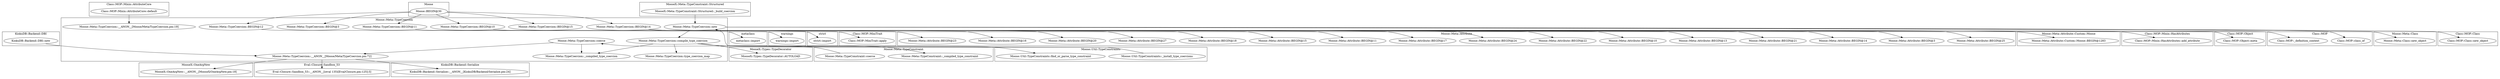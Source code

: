 digraph {
graph [overlap=false]
subgraph cluster_MooseX_OneArgNew {
	label="MooseX::OneArgNew";
	"MooseX::OneArgNew::__ANON__[MooseX/OneArgNew.pm:18]";
}
subgraph cluster_Eval_Closure_Sandbox_53 {
	label="Eval::Closure::Sandbox_53";
	"Eval::Closure::Sandbox_53::__ANON__[(eval 135)[Eval/Closure.pm:125]:3]";
}
subgraph cluster_KiokuDB_Backend_DBI {
	label="KiokuDB::Backend::DBI";
	"KiokuDB::Backend::DBI::new";
}
subgraph cluster_metaclass {
	label="metaclass";
	"metaclass::import";
}
subgraph cluster_Moose_Meta_Class {
	label="Moose::Meta::Class";
	"Moose::Meta::Class::new_object";
}
subgraph cluster_Class_MOP_MiniTrait {
	label="Class::MOP::MiniTrait";
	"Class::MOP::MiniTrait::apply";
}
subgraph cluster_KiokuDB_Backend_Serialize {
	label="KiokuDB::Backend::Serialize";
	"KiokuDB::Backend::Serialize::__ANON__[KiokuDB/Backend/Serialize.pm:24]";
}
subgraph cluster_warnings {
	label="warnings";
	"warnings::import";
}
subgraph cluster_MooseX_Types_TypeDecorator {
	label="MooseX::Types::TypeDecorator";
	"MooseX::Types::TypeDecorator::AUTOLOAD";
}
subgraph cluster_Class_MOP_Class {
	label="Class::MOP::Class";
	"Class::MOP::Class::new_object";
}
subgraph cluster_Class_MOP_Mixin_AttributeCore {
	label="Class::MOP::Mixin::AttributeCore";
	"Class::MOP::Mixin::AttributeCore::default";
}
subgraph cluster_Moose {
	label="Moose";
	"Moose::BEGIN@30";
}
subgraph cluster_Moose_Meta_Attribute {
	label="Moose::Meta::Attribute";
	"Moose::Meta::Attribute::BEGIN@25";
	"Moose::Meta::Attribute::BEGIN@3";
	"Moose::Meta::Attribute::BEGIN@14";
	"Moose::Meta::Attribute::BEGIN@21";
	"Moose::Meta::Attribute::BEGIN@13";
	"Moose::Meta::Attribute::BEGIN@10";
	"Moose::Meta::Attribute::BEGIN@22";
	"Moose::Meta::Attribute::BEGIN@24";
	"Moose::Meta::Attribute::BEGIN@17";
	"Moose::Meta::Attribute::BEGIN@11";
	"Moose::Meta::Attribute::BEGIN@15";
	"Moose::Meta::Attribute::BEGIN@18";
	"Moose::Meta::Attribute::BEGIN@27";
	"Moose::Meta::Attribute::BEGIN@20";
	"Moose::Meta::Attribute::BEGIN@16";
	"Moose::Meta::Attribute::BEGIN@23";
}
subgraph cluster_MooseX_Meta_TypeConstraint_Structured {
	label="MooseX::Meta::TypeConstraint::Structured";
	"MooseX::Meta::TypeConstraint::Structured::_build_coercion";
}
subgraph cluster_Moose_Meta_TypeCoercion {
	label="Moose::Meta::TypeCoercion";
	"Moose::Meta::TypeCoercion::__ANON__[Moose/Meta/TypeCoercion.pm:19]";
	"Moose::Meta::TypeCoercion::BEGIN@12";
	"Moose::Meta::TypeCoercion::__ANON__[Moose/Meta/TypeCoercion.pm:72]";
	"Moose::Meta::TypeCoercion::BEGIN@11";
	"Moose::Meta::TypeCoercion::BEGIN@15";
	"Moose::Meta::TypeCoercion::type_coercion_map";
	"Moose::Meta::TypeCoercion::compile_type_coercion";
	"Moose::Meta::TypeCoercion::BEGIN@10";
	"Moose::Meta::TypeCoercion::BEGIN@14";
	"Moose::Meta::TypeCoercion::new";
	"Moose::Meta::TypeCoercion::BEGIN@3";
	"Moose::Meta::TypeCoercion::coerce";
	"Moose::Meta::TypeCoercion::_compiled_type_coercion";
}
subgraph cluster_Moose_Meta_Attribute_Custom_Moose {
	label="Moose::Meta::Attribute::Custom::Moose";
	"Moose::Meta::Attribute::Custom::Moose::BEGIN@1283";
}
subgraph cluster_Class_MOP_Mixin_HasAttributes {
	label="Class::MOP::Mixin::HasAttributes";
	"Class::MOP::Mixin::HasAttributes::add_attribute";
}
subgraph cluster_Moose_Meta_TypeConstraint {
	label="Moose::Meta::TypeConstraint";
	"Moose::Meta::TypeConstraint::_compiled_type_constraint";
	"Moose::Meta::TypeConstraint::coerce";
}
subgraph cluster_Moose_Util_TypeConstraints {
	label="Moose::Util::TypeConstraints";
	"Moose::Util::TypeConstraints::_install_type_coercions";
	"Moose::Util::TypeConstraints::find_or_parse_type_constraint";
}
subgraph cluster_Class_MOP_Object {
	label="Class::MOP::Object";
	"Class::MOP::Object::meta";
}
subgraph cluster_strict {
	label="strict";
	"strict::import";
}
subgraph cluster_Class_MOP {
	label="Class::MOP";
	"Class::MOP::class_of";
	"Class::MOP::_definition_context";
}
"Moose::Meta::TypeCoercion::__ANON__[Moose/Meta/TypeCoercion.pm:72]" -> "KiokuDB::Backend::Serialize::__ANON__[KiokuDB/Backend/Serialize.pm:24]";
"Moose::Meta::TypeCoercion::BEGIN@14" -> "Moose::Meta::Attribute::BEGIN@3";
"Moose::BEGIN@30" -> "Moose::Meta::TypeCoercion::BEGIN@11";
"Moose::Meta::TypeCoercion::compile_type_coercion" -> "Moose::Meta::TypeCoercion::type_coercion_map";
"Moose::Meta::TypeConstraint::coerce" -> "Moose::Meta::TypeCoercion::coerce";
"Moose::Meta::TypeCoercion::new" -> "Class::MOP::Class::new_object";
"Moose::Meta::TypeCoercion::BEGIN@14" -> "Moose::Meta::Attribute::BEGIN@16";
"Moose::Meta::TypeCoercion::compile_type_coercion" -> "Moose::Meta::TypeConstraint::_compiled_type_constraint";
"Moose::Meta::TypeCoercion::BEGIN@14" -> "Class::MOP::_definition_context";
"Moose::Meta::TypeCoercion::__ANON__[Moose/Meta/TypeCoercion.pm:72]" -> "MooseX::OneArgNew::__ANON__[MooseX/OneArgNew.pm:18]";
"Moose::Meta::TypeCoercion::BEGIN@14" -> "Moose::Meta::Attribute::BEGIN@17";
"Moose::Meta::TypeCoercion::BEGIN@14" -> "Moose::Meta::Attribute::BEGIN@27";
"Moose::Meta::TypeCoercion::compile_type_coercion" -> "Moose::Meta::TypeCoercion::_compiled_type_coercion";
"Moose::Meta::TypeCoercion::coerce" -> "Moose::Meta::TypeCoercion::_compiled_type_coercion";
"Moose::BEGIN@30" -> "Moose::Meta::TypeCoercion::BEGIN@15";
"Moose::Meta::TypeCoercion::BEGIN@14" -> "Moose::Meta::Attribute::BEGIN@11";
"Moose::Meta::TypeCoercion::BEGIN@12" -> "metaclass::import";
"Moose::BEGIN@30" -> "Moose::Meta::TypeCoercion::BEGIN@10";
"MooseX::Meta::TypeConstraint::Structured::_build_coercion" -> "Moose::Meta::TypeCoercion::new";
"Moose::Util::TypeConstraints::_install_type_coercions" -> "Moose::Meta::TypeCoercion::new";
"Moose::Meta::TypeCoercion::BEGIN@10" -> "strict::import";
"KiokuDB::Backend::DBI::new" -> "Moose::Meta::TypeCoercion::__ANON__[Moose/Meta/TypeCoercion.pm:72]";
"Moose::Meta::TypeCoercion::coerce" -> "Moose::Meta::TypeCoercion::__ANON__[Moose/Meta/TypeCoercion.pm:72]";
"Moose::BEGIN@30" -> "Moose::Meta::TypeCoercion::BEGIN@14";
"Moose::Meta::TypeCoercion::BEGIN@14" -> "Moose::Meta::Attribute::BEGIN@14";
"Moose::BEGIN@30" -> "Moose::Meta::TypeCoercion::BEGIN@3";
"Moose::Meta::TypeCoercion::BEGIN@14" -> "Moose::Meta::Attribute::BEGIN@24";
"Moose::Meta::TypeCoercion::compile_type_coercion" -> "Moose::Util::TypeConstraints::find_or_parse_type_constraint";
"Moose::Meta::TypeCoercion::__ANON__[Moose/Meta/TypeCoercion.pm:72]" -> "Eval::Closure::Sandbox_53::__ANON__[(eval 135)[Eval/Closure.pm:125]:3]";
"Moose::Meta::TypeCoercion::BEGIN@11" -> "warnings::import";
"Moose::Meta::TypeCoercion::new" -> "Moose::Meta::Class::new_object";
"Moose::Meta::TypeCoercion::BEGIN@14" -> "Moose::Meta::Attribute::BEGIN@22";
"Moose::Meta::TypeCoercion::BEGIN@14" -> "Moose::Meta::Attribute::BEGIN@20";
"Moose::Meta::TypeCoercion::BEGIN@14" -> "Moose::Meta::Attribute::BEGIN@25";
"Moose::Meta::TypeCoercion::new" -> "Moose::Meta::TypeCoercion::compile_type_coercion";
"Moose::Meta::TypeCoercion::BEGIN@14" -> "Class::MOP::Mixin::HasAttributes::add_attribute";
"Moose::Meta::TypeCoercion::BEGIN@14" -> "Moose::Meta::Attribute::Custom::Moose::BEGIN@1283";
"Moose::BEGIN@30" -> "Moose::Meta::TypeCoercion::BEGIN@12";
"Moose::Meta::TypeCoercion::BEGIN@14" -> "Moose::Meta::Attribute::BEGIN@18";
"Moose::Meta::TypeCoercion::BEGIN@14" -> "Moose::Meta::Attribute::BEGIN@23";
"Moose::Meta::TypeCoercion::BEGIN@14" -> "Class::MOP::Object::meta";
"Moose::Meta::TypeCoercion::new" -> "Class::MOP::class_of";
"Moose::Meta::TypeCoercion::BEGIN@14" -> "Moose::Meta::Attribute::BEGIN@10";
"Moose::Meta::TypeCoercion::BEGIN@14" -> "Moose::Meta::Attribute::BEGIN@21";
"Moose::Meta::TypeCoercion::BEGIN@14" -> "Moose::Meta::Attribute::BEGIN@15";
"Moose::Meta::TypeCoercion::BEGIN@14" -> "Class::MOP::MiniTrait::apply";
"Class::MOP::Mixin::AttributeCore::default" -> "Moose::Meta::TypeCoercion::__ANON__[Moose/Meta/TypeCoercion.pm:19]";
"Moose::Meta::TypeCoercion::BEGIN@14" -> "Moose::Meta::Attribute::BEGIN@13";
"Moose::Meta::TypeCoercion::compile_type_coercion" -> "MooseX::Types::TypeDecorator::AUTOLOAD";
}
